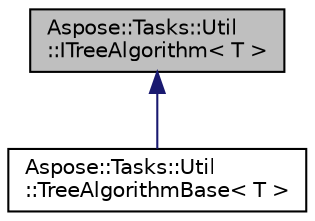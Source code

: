 digraph "Aspose::Tasks::Util::ITreeAlgorithm&lt; T &gt;"
{
 // LATEX_PDF_SIZE
  edge [fontname="Helvetica",fontsize="10",labelfontname="Helvetica",labelfontsize="10"];
  node [fontname="Helvetica",fontsize="10",shape=record];
  Node1 [label="Aspose::Tasks::Util\l::ITreeAlgorithm\< T \>",height=0.2,width=0.4,color="black", fillcolor="grey75", style="filled", fontcolor="black",tooltip="Represents an algorithm that can be applied to a tree of objects T ."];
  Node1 -> Node2 [dir="back",color="midnightblue",fontsize="10",style="solid",fontname="Helvetica"];
  Node2 [label="Aspose::Tasks::Util\l::TreeAlgorithmBase\< T \>",height=0.2,width=0.4,color="black", fillcolor="white", style="filled",URL="$class_aspose_1_1_tasks_1_1_util_1_1_tree_algorithm_base.html",tooltip="A base class for implementations of ITreeAlgorithm<T>"];
}
